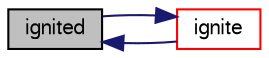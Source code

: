 digraph "ignited"
{
  bgcolor="transparent";
  edge [fontname="FreeSans",fontsize="10",labelfontname="FreeSans",labelfontsize="10"];
  node [fontname="FreeSans",fontsize="10",shape=record];
  rankdir="LR";
  Node25 [label="ignited",height=0.2,width=0.4,color="black", fillcolor="grey75", style="filled", fontcolor="black"];
  Node25 -> Node26 [dir="back",color="midnightblue",fontsize="10",style="solid",fontname="FreeSans"];
  Node26 [label="ignite",height=0.2,width=0.4,color="red",URL="$a21834.html#a39d1928681fc5898ef7a67f7f963d501"];
  Node26 -> Node25 [dir="back",color="midnightblue",fontsize="10",style="solid",fontname="FreeSans"];
}
